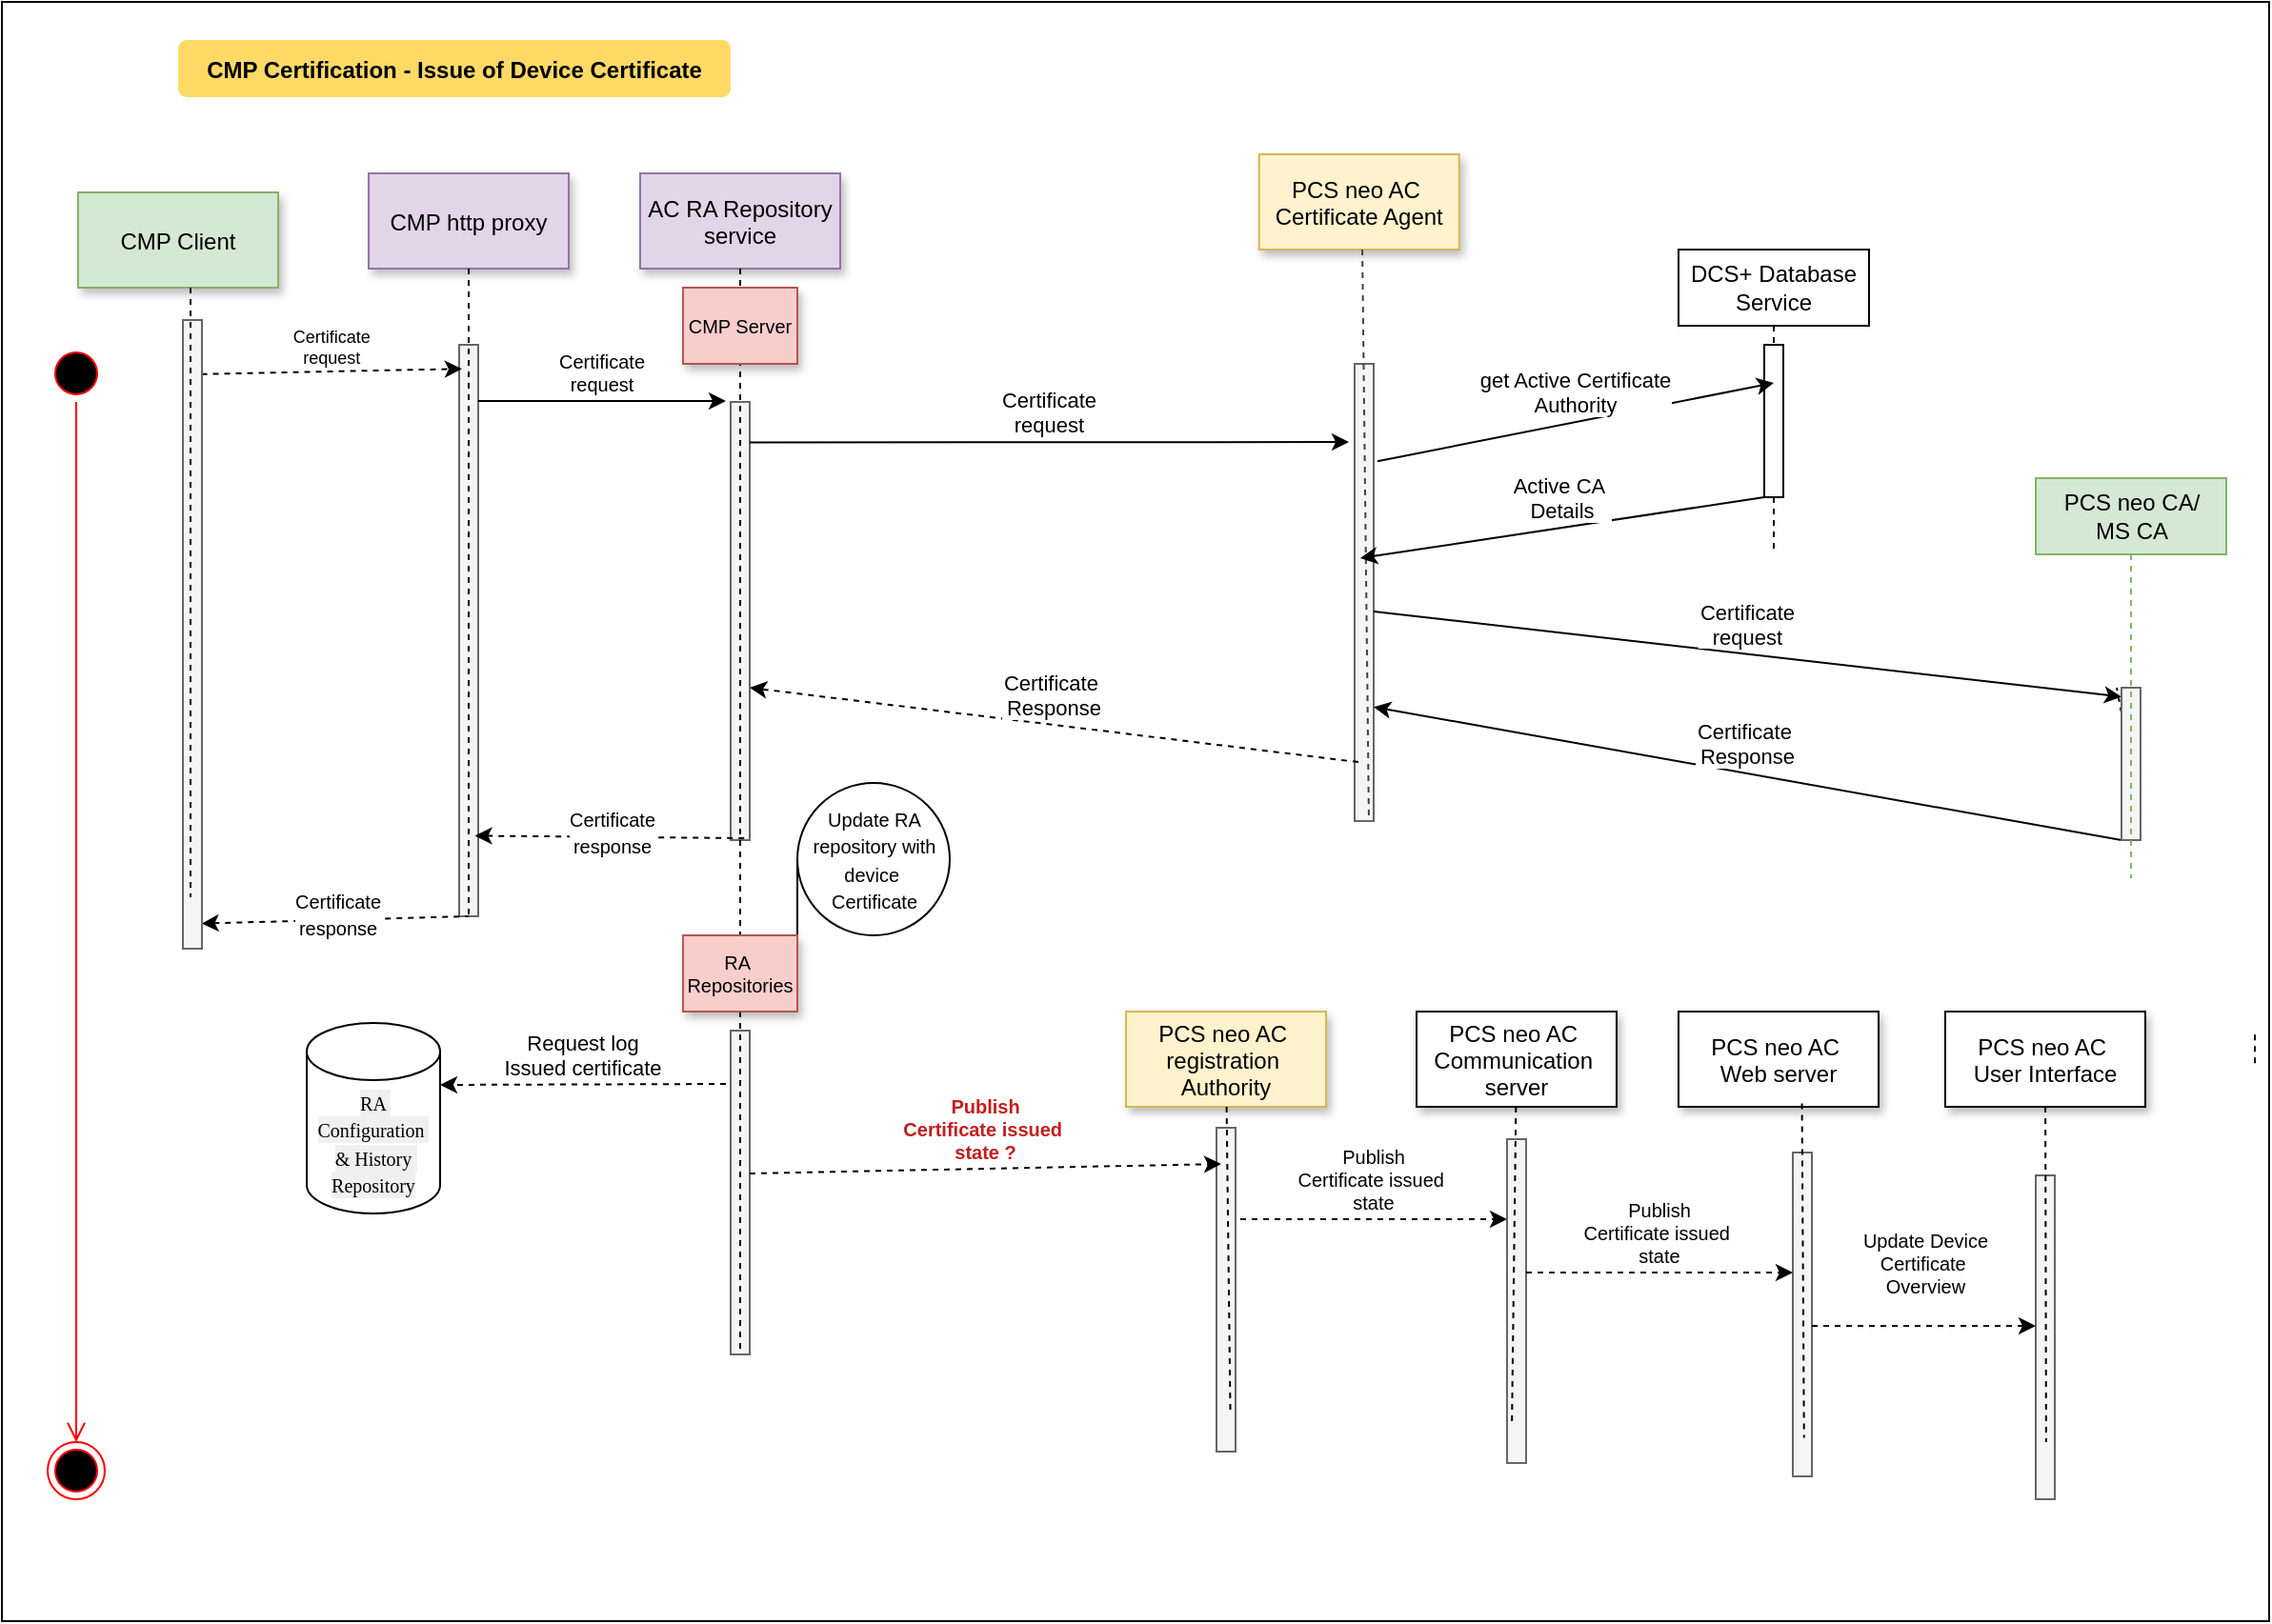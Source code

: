 <mxfile version="26.2.10">
  <diagram name="Page-1" id="9361dd3d-8414-5efd-6122-117bd74ce7a7">
    <mxGraphModel dx="1828" dy="1151" grid="1" gridSize="10" guides="1" tooltips="1" connect="1" arrows="1" fold="1" page="0" pageScale="1.5" pageWidth="826" pageHeight="1169" background="none" math="0" shadow="0">
      <root>
        <mxCell id="0" />
        <mxCell id="1" parent="0" />
        <mxCell id="20" value="" style="" parent="1" vertex="1">
          <mxGeometry x="-40" y="-30" width="1190" height="850" as="geometry" />
        </mxCell>
        <mxCell id="2" value="" style="fillColor=#f5f5f5;strokeColor=#666666;fontColor=#333333;" parent="1" vertex="1">
          <mxGeometry x="200" y="150" width="10" height="300" as="geometry" />
        </mxCell>
        <mxCell id="3" value="Certificate&#xa;request" style="edgeStyle=none;verticalLabelPosition=top;verticalAlign=bottom;labelPosition=left;align=center;spacing=1;fontSize=9;dashed=1;exitX=0.978;exitY=0.086;exitDx=0;exitDy=0;exitPerimeter=0;entryX=0.144;entryY=0.042;entryDx=0;entryDy=0;entryPerimeter=0;" parent="1" source="tpsU3pb73Hbp_vr3Kudf-130" target="2" edge="1">
          <mxGeometry width="100" height="100" as="geometry">
            <mxPoint x="110" y="149.5" as="sourcePoint" />
            <mxPoint x="200" y="149.5" as="targetPoint" />
            <mxPoint as="offset" />
          </mxGeometry>
        </mxCell>
        <mxCell id="4" value="CMP http proxy" style="shadow=1;fillColor=#e1d5e7;strokeColor=#9673a6;" parent="1" vertex="1">
          <mxGeometry x="152.5" y="60" width="105" height="50" as="geometry" />
        </mxCell>
        <mxCell id="6" value="" style="fillColor=#f5f5f5;strokeColor=#666666;fontColor=#333333;" parent="1" vertex="1">
          <mxGeometry x="342.5" y="180" width="10" height="230" as="geometry" />
        </mxCell>
        <mxCell id="7" value="AC RA Repository&#xa;service" style="shadow=1;fillColor=#e1d5e7;strokeColor=#9673a6;" parent="1" vertex="1">
          <mxGeometry x="295" y="60" width="105" height="50" as="geometry" />
        </mxCell>
        <mxCell id="8" value="" style="edgeStyle=none;endArrow=none;dashed=1;entryX=0.5;entryY=1;entryDx=0;entryDy=0;" parent="1" source="7" target="tpsU3pb73Hbp_vr3Kudf-109" edge="1">
          <mxGeometry width="100" height="100" as="geometry">
            <mxPoint x="347.259" y="110" as="sourcePoint" />
            <mxPoint x="347.576" y="165" as="targetPoint" />
          </mxGeometry>
        </mxCell>
        <mxCell id="9" value="Certificate&#xa;request" style="edgeStyle=none;verticalLabelPosition=top;verticalAlign=bottom;fontSize=10;" parent="1" edge="1">
          <mxGeometry x="220" y="92" width="100" height="100" as="geometry">
            <mxPoint x="210" y="179.5" as="sourcePoint" />
            <mxPoint x="340" y="179.5" as="targetPoint" />
          </mxGeometry>
        </mxCell>
        <mxCell id="13" value="Certificate&#xa;request" style="edgeStyle=none;verticalLabelPosition=top;verticalAlign=bottom;entryX=-0.3;entryY=0.171;entryDx=0;entryDy=0;entryPerimeter=0;" parent="1" edge="1" target="21">
          <mxGeometry x="385.455" y="113.916" width="100" height="100" as="geometry">
            <mxPoint x="352.5" y="201.206" as="sourcePoint" />
            <mxPoint x="680" y="201" as="targetPoint" />
          </mxGeometry>
        </mxCell>
        <mxCell id="21" value="" style="fillColor=#f5f5f5;strokeColor=#666666;fontColor=#333333;" parent="1" vertex="1">
          <mxGeometry x="670" y="160" width="10" height="240" as="geometry" />
        </mxCell>
        <mxCell id="22" value="PCS neo AC &#xa;Certificate Agent" style="shadow=1;fillColor=#fff2cc;strokeColor=#d6b656;" parent="1" vertex="1">
          <mxGeometry x="619.86" y="50" width="105" height="50" as="geometry" />
        </mxCell>
        <mxCell id="23" value="" style="edgeStyle=none;endArrow=none;dashed=1;strokeColor=light-dark(#434242, #ffc8c8);entryX=0.75;entryY=1;entryDx=0;entryDy=0;" parent="1" target="21" edge="1">
          <mxGeometry x="614.488" y="175.0" width="100" height="100" as="geometry">
            <mxPoint x="674.042" y="100" as="sourcePoint" />
            <mxPoint x="675.949" y="269.394" as="targetPoint" />
          </mxGeometry>
        </mxCell>
        <mxCell id="33" value="" style="edgeStyle=elbowEdgeStyle;elbow=horizontal;endArrow=none;dashed=1;entryX=0.5;entryY=1;entryDx=0;entryDy=0;" parent="1" source="4" target="2" edge="1">
          <mxGeometry x="230.0" y="310" width="100" height="100" as="geometry">
            <mxPoint x="230.0" y="410" as="sourcePoint" />
            <mxPoint x="330" y="310" as="targetPoint" />
          </mxGeometry>
        </mxCell>
        <mxCell id="34" value="Certificate &#xa;Response" style="elbow=vertical;verticalLabelPosition=top;verticalAlign=bottom;exitX=0;exitY=1;exitDx=0;exitDy=0;rounded=0;" parent="1" source="26" edge="1">
          <mxGeometry x="550" y="261.736" width="100" height="100" as="geometry">
            <mxPoint x="1075" y="340" as="sourcePoint" />
            <mxPoint x="680" y="340.13" as="targetPoint" />
          </mxGeometry>
        </mxCell>
        <mxCell id="52" value="" style="edgeStyle=none;endArrow=none;dashed=1" parent="1" source="tpsU3pb73Hbp_vr3Kudf-97" edge="1">
          <mxGeometry x="376.571" y="339.697" width="100" height="100" as="geometry">
            <mxPoint x="451.736" y="284.697" as="sourcePoint" />
            <mxPoint x="347.5" y="464.167" as="targetPoint" />
          </mxGeometry>
        </mxCell>
        <mxCell id="56" value="" style="edgeStyle=none;endArrow=none;dashed=1" parent="1" edge="1">
          <mxGeometry x="1204.071" y="380.087" width="100" height="100" as="geometry">
            <mxPoint x="1142.5" y="512.083" as="sourcePoint" />
            <mxPoint x="1142.5" y="530" as="targetPoint" />
          </mxGeometry>
        </mxCell>
        <mxCell id="71" value="CMP Certification - Issue of Device Certificate" style="rounded=1;fontStyle=1;fillColor=#FFD966;strokeColor=none" parent="1" vertex="1">
          <mxGeometry x="52.5" y="-10" width="290" height="30" as="geometry" />
        </mxCell>
        <mxCell id="tpsU3pb73Hbp_vr3Kudf-94" value="CMP Server" style="shadow=1;fillColor=#f8cecc;strokeColor=#b85450;fontSize=10;" parent="1" vertex="1">
          <mxGeometry x="317.5" y="120" width="60" height="40" as="geometry" />
        </mxCell>
        <mxCell id="tpsU3pb73Hbp_vr3Kudf-95" value="Certificate&#xa;request" style="edgeStyle=none;verticalLabelPosition=top;verticalAlign=bottom;entryX=0;entryY=0.059;entryDx=0;entryDy=0;entryPerimeter=0;" parent="1" target="26" edge="1">
          <mxGeometry width="100" height="100" as="geometry">
            <mxPoint x="680" y="290" as="sourcePoint" />
            <mxPoint x="1074" y="350.758" as="targetPoint" />
            <mxPoint as="offset" />
          </mxGeometry>
        </mxCell>
        <mxCell id="tpsU3pb73Hbp_vr3Kudf-96" value="Certificate &#xa;Response" style="elbow=vertical;verticalLabelPosition=top;verticalAlign=bottom;dashed=1;exitX=0.2;exitY=0.871;exitDx=0;exitDy=0;exitPerimeter=0;" parent="1" source="21" edge="1">
          <mxGeometry x="550" y="261.736" width="100" height="100" as="geometry">
            <mxPoint x="470.0" y="330.0" as="sourcePoint" />
            <mxPoint x="352.5" y="330.0" as="targetPoint" />
          </mxGeometry>
        </mxCell>
        <mxCell id="tpsU3pb73Hbp_vr3Kudf-104" value="&lt;font style=&quot;font-size: 10px;&quot;&gt;Update RA repository with device&amp;nbsp;&lt;/font&gt;&lt;div&gt;&lt;font style=&quot;font-size: 10px;&quot;&gt;Certificate&lt;/font&gt;&lt;/div&gt;" style="shape=tapeData;whiteSpace=wrap;html=1;perimeter=ellipsePerimeter;direction=south;" parent="1" vertex="1">
          <mxGeometry x="377.5" y="380" width="80" height="80" as="geometry" />
        </mxCell>
        <mxCell id="tpsU3pb73Hbp_vr3Kudf-105" value="" style="edgeStyle=none;verticalLabelPosition=top;verticalAlign=bottom;endArrow=none;startArrow=classic;dashed=1;exitX=0.824;exitY=0.929;exitDx=0;exitDy=0;exitPerimeter=0;" parent="1" edge="1">
          <mxGeometry x="220" y="172.259" width="100" height="100" as="geometry">
            <mxPoint x="208.24" y="407.7" as="sourcePoint" />
            <mxPoint x="350" y="409" as="targetPoint" />
          </mxGeometry>
        </mxCell>
        <mxCell id="tpsU3pb73Hbp_vr3Kudf-121" value="Text" style="edgeLabel;html=1;align=center;verticalAlign=middle;resizable=0;points=[];" parent="tpsU3pb73Hbp_vr3Kudf-105" vertex="1" connectable="0">
          <mxGeometry relative="1" as="geometry">
            <mxPoint x="2" y="-2" as="offset" />
          </mxGeometry>
        </mxCell>
        <mxCell id="tpsU3pb73Hbp_vr3Kudf-126" value="&lt;span style=&quot;font-size: 10px;&quot;&gt;Certificate&lt;/span&gt;&lt;br style=&quot;padding: 0px; margin: 0px; font-size: 10px;&quot;&gt;&lt;span style=&quot;font-size: 10px;&quot;&gt;response&lt;/span&gt;" style="edgeLabel;html=1;align=center;verticalAlign=middle;resizable=0;points=[];" parent="tpsU3pb73Hbp_vr3Kudf-105" vertex="1" connectable="0">
          <mxGeometry relative="1" as="geometry">
            <mxPoint x="1" y="-3" as="offset" />
          </mxGeometry>
        </mxCell>
        <mxCell id="tpsU3pb73Hbp_vr3Kudf-108" value="PCS neo AC &#xa;registration &#xa;Authority" style="shadow=1;fillColor=#fff2cc;strokeColor=#d6b656;" parent="1" vertex="1">
          <mxGeometry x="550" y="500" width="105" height="50" as="geometry" />
        </mxCell>
        <mxCell id="tpsU3pb73Hbp_vr3Kudf-109" value="" style="fillColor=#f5f5f5;strokeColor=#666666;fontColor=#333333;" parent="1" vertex="1">
          <mxGeometry x="342.5" y="510" width="10" height="170" as="geometry" />
        </mxCell>
        <mxCell id="tpsU3pb73Hbp_vr3Kudf-111" value="" style="fillColor=#f5f5f5;strokeColor=#666666;fontColor=#333333;" parent="1" vertex="1">
          <mxGeometry x="597.5" y="561" width="10" height="170" as="geometry" />
        </mxCell>
        <mxCell id="tpsU3pb73Hbp_vr3Kudf-112" value="Publish&#xa;Certificate issued &#xa;state ?" style="edgeStyle=none;verticalLabelPosition=top;verticalAlign=bottom;fontSize=10;fontColor=light-dark(#c31d1d, #ededed);fontStyle=1;dashed=1;" parent="1" edge="1">
          <mxGeometry x="220" y="92" width="100" height="100" as="geometry">
            <mxPoint x="352.5" y="585" as="sourcePoint" />
            <mxPoint x="600" y="580" as="targetPoint" />
          </mxGeometry>
        </mxCell>
        <mxCell id="tpsU3pb73Hbp_vr3Kudf-113" value="PCS neo AC &#xa;Communication &#xa;server" style="shadow=1;" parent="1" vertex="1">
          <mxGeometry x="702.5" y="500" width="105" height="50" as="geometry" />
        </mxCell>
        <mxCell id="tpsU3pb73Hbp_vr3Kudf-114" value="" style="fillColor=#f5f5f5;strokeColor=#666666;fontColor=#333333;" parent="1" vertex="1">
          <mxGeometry x="750" y="567" width="10" height="170" as="geometry" />
        </mxCell>
        <mxCell id="tpsU3pb73Hbp_vr3Kudf-115" value="Publish&#xa;Certificate issued &#xa;state" style="edgeStyle=none;verticalLabelPosition=top;verticalAlign=bottom;fontSize=10;entryX=0.685;entryY=0.201;entryDx=0;entryDy=0;entryPerimeter=0;dashed=1;" parent="1" edge="1">
          <mxGeometry x="220" y="92" width="100" height="100" as="geometry">
            <mxPoint x="610" y="609" as="sourcePoint" />
            <mxPoint x="750" y="609" as="targetPoint" />
          </mxGeometry>
        </mxCell>
        <mxCell id="tpsU3pb73Hbp_vr3Kudf-116" value="PCS neo AC &#xa;Web server" style="shadow=1;" parent="1" vertex="1">
          <mxGeometry x="840" y="500" width="105" height="50" as="geometry" />
        </mxCell>
        <mxCell id="tpsU3pb73Hbp_vr3Kudf-117" value="" style="fillColor=#f5f5f5;strokeColor=#666666;fontColor=#333333;" parent="1" vertex="1">
          <mxGeometry x="900" y="574" width="10" height="170" as="geometry" />
        </mxCell>
        <mxCell id="tpsU3pb73Hbp_vr3Kudf-118" value="Publish&#xa;Certificate issued &#xa;state" style="edgeStyle=none;verticalLabelPosition=top;verticalAlign=bottom;fontSize=10;entryX=0.685;entryY=0.201;entryDx=0;entryDy=0;entryPerimeter=0;dashed=1;" parent="1" edge="1">
          <mxGeometry x="220" y="92" width="100" height="100" as="geometry">
            <mxPoint x="760" y="637" as="sourcePoint" />
            <mxPoint x="900" y="637" as="targetPoint" />
          </mxGeometry>
        </mxCell>
        <mxCell id="tpsU3pb73Hbp_vr3Kudf-120" value="Request log&#xa;Issued certificate" style="elbow=vertical;verticalLabelPosition=top;verticalAlign=bottom;entryX=1;entryY=0;entryDx=0;entryDy=32.5;entryPerimeter=0;rounded=0;dashed=1;" parent="1" target="MW0LwDIXi_1UaB2y2jER-86" edge="1">
          <mxGeometry width="100" height="100" as="geometry">
            <mxPoint x="340" y="538" as="sourcePoint" />
            <mxPoint x="202.5" y="540" as="targetPoint" />
          </mxGeometry>
        </mxCell>
        <mxCell id="tpsU3pb73Hbp_vr3Kudf-122" value="PCS neo AC &#xa;User Interface" style="shadow=1;" parent="1" vertex="1">
          <mxGeometry x="980" y="500" width="105" height="50" as="geometry" />
        </mxCell>
        <mxCell id="tpsU3pb73Hbp_vr3Kudf-123" value="" style="fillColor=#f5f5f5;strokeColor=#666666;fontColor=#333333;" parent="1" vertex="1">
          <mxGeometry x="1027.5" y="586" width="10" height="170" as="geometry" />
        </mxCell>
        <mxCell id="tpsU3pb73Hbp_vr3Kudf-124" value="Update Device&#xa;Certificate &#xa;Overview&#xa;" style="edgeStyle=none;verticalLabelPosition=top;verticalAlign=bottom;fontSize=10;entryX=0.685;entryY=0.201;entryDx=0;entryDy=0;entryPerimeter=0;dashed=1;" parent="1" edge="1">
          <mxGeometry width="100" height="100" as="geometry">
            <mxPoint x="910" y="665" as="sourcePoint" />
            <mxPoint x="1027.5" y="665" as="targetPoint" />
            <mxPoint x="1" as="offset" />
          </mxGeometry>
        </mxCell>
        <mxCell id="tpsU3pb73Hbp_vr3Kudf-127" value="" style="edgeStyle=none;verticalLabelPosition=top;verticalAlign=bottom;endArrow=none;startArrow=classic;dashed=1;exitX=0.978;exitY=0.96;exitDx=0;exitDy=0;exitPerimeter=0;entryX=0.5;entryY=1;entryDx=0;entryDy=0;" parent="1" source="tpsU3pb73Hbp_vr3Kudf-130" target="2" edge="1">
          <mxGeometry x="220" y="172.259" width="100" height="100" as="geometry">
            <mxPoint x="68" y="264.5" as="sourcePoint" />
            <mxPoint x="210" y="265.5" as="targetPoint" />
          </mxGeometry>
        </mxCell>
        <mxCell id="tpsU3pb73Hbp_vr3Kudf-128" value="Text" style="edgeLabel;html=1;align=center;verticalAlign=middle;resizable=0;points=[];" parent="tpsU3pb73Hbp_vr3Kudf-127" vertex="1" connectable="0">
          <mxGeometry relative="1" as="geometry">
            <mxPoint x="2" y="-2" as="offset" />
          </mxGeometry>
        </mxCell>
        <mxCell id="tpsU3pb73Hbp_vr3Kudf-129" value="&lt;span style=&quot;font-size: 10px;&quot;&gt;Certificate&lt;/span&gt;&lt;br style=&quot;padding: 0px; margin: 0px; font-size: 10px;&quot;&gt;&lt;span style=&quot;font-size: 10px;&quot;&gt;response&lt;/span&gt;" style="edgeLabel;html=1;align=center;verticalAlign=middle;resizable=0;points=[];" parent="tpsU3pb73Hbp_vr3Kudf-127" vertex="1" connectable="0">
          <mxGeometry relative="1" as="geometry">
            <mxPoint x="1" y="-3" as="offset" />
          </mxGeometry>
        </mxCell>
        <mxCell id="tpsU3pb73Hbp_vr3Kudf-130" value="" style="fillColor=#f5f5f5;strokeColor=#666666;fillStyle=auto;fontColor=#333333;" parent="1" vertex="1">
          <mxGeometry x="55" y="137" width="10" height="330" as="geometry" />
        </mxCell>
        <mxCell id="tpsU3pb73Hbp_vr3Kudf-131" value="CMP Client" style="shadow=1;fillColor=#d5e8d4;strokeColor=#82b366;" parent="1" vertex="1">
          <mxGeometry y="70" width="105" height="50" as="geometry" />
        </mxCell>
        <mxCell id="tpsU3pb73Hbp_vr3Kudf-132" value="" style="elbow=horizontal;endArrow=none;dashed=1;rounded=0;" parent="1" edge="1">
          <mxGeometry x="230.0" y="310" width="100" height="100" as="geometry">
            <mxPoint x="59" y="120" as="sourcePoint" />
            <mxPoint x="59" y="440" as="targetPoint" />
          </mxGeometry>
        </mxCell>
        <mxCell id="tpsU3pb73Hbp_vr3Kudf-133" value="" style="edgeStyle=none;endArrow=none;dashed=1;entryX=0.256;entryY=0.876;entryDx=0;entryDy=0;entryPerimeter=0;" parent="1" source="tpsU3pb73Hbp_vr3Kudf-113" target="tpsU3pb73Hbp_vr3Kudf-114" edge="1">
          <mxGeometry x="272.335" y="165" width="100" height="100" as="geometry">
            <mxPoint x="613" y="560" as="sourcePoint" />
            <mxPoint x="615" y="722" as="targetPoint" />
          </mxGeometry>
        </mxCell>
        <mxCell id="tpsU3pb73Hbp_vr3Kudf-134" value="" style="edgeStyle=none;endArrow=none;dashed=1;entryX=0.589;entryY=0.881;entryDx=0;entryDy=0;entryPerimeter=0;exitX=0.617;exitY=0.964;exitDx=0;exitDy=0;exitPerimeter=0;" parent="1" source="tpsU3pb73Hbp_vr3Kudf-116" target="tpsU3pb73Hbp_vr3Kudf-117" edge="1">
          <mxGeometry x="272.335" y="165" width="100" height="100" as="geometry">
            <mxPoint x="906" y="540" as="sourcePoint" />
            <mxPoint x="763" y="726" as="targetPoint" />
          </mxGeometry>
        </mxCell>
        <mxCell id="tpsU3pb73Hbp_vr3Kudf-135" value="" style="edgeStyle=none;endArrow=none;dashed=1;entryX=0.589;entryY=0.881;entryDx=0;entryDy=0;entryPerimeter=0;" parent="1" source="tpsU3pb73Hbp_vr3Kudf-122" edge="1">
          <mxGeometry x="272.335" y="165" width="100" height="100" as="geometry">
            <mxPoint x="1031.94" y="550" as="sourcePoint" />
            <mxPoint x="1032.94" y="726" as="targetPoint" />
          </mxGeometry>
        </mxCell>
        <mxCell id="tpsU3pb73Hbp_vr3Kudf-98" value="" style="edgeStyle=none;endArrow=none;dashed=1;entryX=0.5;entryY=1;entryDx=0;entryDy=0;" parent="1" source="6" target="tpsU3pb73Hbp_vr3Kudf-109" edge="1">
          <mxGeometry width="100" height="100" as="geometry">
            <mxPoint x="348" y="350" as="sourcePoint" />
            <mxPoint x="347.5" y="464.167" as="targetPoint" />
          </mxGeometry>
        </mxCell>
        <mxCell id="25" value="" style="edgeStyle=none;endArrow=none;dashed=1;" parent="1" source="26" edge="1">
          <mxGeometry x="727.335" y="165" width="100" height="100" as="geometry">
            <mxPoint x="802.259" y="110" as="sourcePoint" />
            <mxPoint x="1070" y="330" as="targetPoint" />
          </mxGeometry>
        </mxCell>
        <mxCell id="tpsU3pb73Hbp_vr3Kudf-110" value="" style="edgeStyle=none;endArrow=none;dashed=1;entryX=0.728;entryY=0.886;entryDx=0;entryDy=0;entryPerimeter=0;" parent="1" source="tpsU3pb73Hbp_vr3Kudf-108" target="tpsU3pb73Hbp_vr3Kudf-111" edge="1">
          <mxGeometry x="272.335" y="165" width="100" height="100" as="geometry">
            <mxPoint x="514" y="560" as="sourcePoint" />
            <mxPoint x="514" y="630" as="targetPoint" />
          </mxGeometry>
        </mxCell>
        <mxCell id="tpsU3pb73Hbp_vr3Kudf-97" value="RA &#xa;Repositories" style="shadow=1;fillColor=#f8cecc;strokeColor=#b85450;fontSize=10;" parent="1" vertex="1">
          <mxGeometry x="317.5" y="460" width="60" height="40" as="geometry" />
        </mxCell>
        <mxCell id="MW0LwDIXi_1UaB2y2jER-86" value="&lt;span style=&quot;white-space-collapse: preserve; background-color: rgb(240, 240, 240);&quot;&gt;&lt;font style=&quot;font-size: 10px;&quot; face=&quot;Verdana&quot;&gt;RA Configuration &lt;/font&gt;&lt;/span&gt;&lt;div style=&quot;text-wrap-mode: nowrap;&quot;&gt;&lt;span style=&quot;white-space: pre-wrap; background-color: rgb(240, 240, 240);&quot;&gt;&lt;font style=&quot;font-size: 10px;&quot; face=&quot;Verdana&quot;&gt;&amp;amp; History Repository&lt;/font&gt;&lt;/span&gt;&lt;/div&gt;" style="shape=cylinder3;whiteSpace=wrap;html=1;boundedLbl=1;backgroundOutline=1;size=15;" parent="1" vertex="1">
          <mxGeometry x="120" y="506" width="70" height="100" as="geometry" />
        </mxCell>
        <mxCell id="Is4iTqQXxizPJRzEhbcF-87" value="" style="ellipse;html=1;shape=startState;fillColor=#000000;strokeColor=#ff0000;" parent="1" vertex="1">
          <mxGeometry x="-16" y="150" width="30" height="30" as="geometry" />
        </mxCell>
        <mxCell id="Is4iTqQXxizPJRzEhbcF-88" value="" style="edgeStyle=orthogonalEdgeStyle;html=1;verticalAlign=bottom;endArrow=open;endSize=8;strokeColor=#ff0000;rounded=0;" parent="1" source="Is4iTqQXxizPJRzEhbcF-87" target="Is4iTqQXxizPJRzEhbcF-89" edge="1">
          <mxGeometry relative="1" as="geometry">
            <mxPoint x="-1" y="240" as="targetPoint" />
          </mxGeometry>
        </mxCell>
        <mxCell id="Is4iTqQXxizPJRzEhbcF-89" value="" style="ellipse;html=1;shape=endState;fillColor=#000000;strokeColor=#ff0000;" parent="1" vertex="1">
          <mxGeometry x="-16" y="726" width="30" height="30" as="geometry" />
        </mxCell>
        <mxCell id="26" value="" style="fillColor=#f5f5f5;strokeColor=#666666;fontColor=#333333;" parent="1" vertex="1">
          <mxGeometry x="1072.5" y="330" width="10" height="80" as="geometry" />
        </mxCell>
        <mxCell id="Uv0FmJ8d9HDE5DQaxW66-77" value="&lt;span style=&quot;text-wrap-mode: nowrap;&quot;&gt;PCS neo CA/&lt;/span&gt;&lt;br style=&quot;padding: 0px; margin: 0px; text-wrap-mode: nowrap;&quot;&gt;&lt;span style=&quot;text-wrap-mode: nowrap;&quot;&gt;MS CA&lt;/span&gt;" style="shape=umlLifeline;perimeter=lifelinePerimeter;whiteSpace=wrap;html=1;container=1;dropTarget=0;collapsible=0;recursiveResize=0;outlineConnect=0;portConstraint=eastwest;newEdgeStyle={&quot;curved&quot;:0,&quot;rounded&quot;:0};fillColor=#d5e8d4;strokeColor=#82b366;" vertex="1" parent="1">
          <mxGeometry x="1027.5" y="220" width="100" height="210" as="geometry" />
        </mxCell>
        <mxCell id="Uv0FmJ8d9HDE5DQaxW66-76" value="DCS+ Database Service" style="shape=umlLifeline;perimeter=lifelinePerimeter;whiteSpace=wrap;html=1;container=1;dropTarget=0;collapsible=0;recursiveResize=0;outlineConnect=0;portConstraint=eastwest;newEdgeStyle={&quot;curved&quot;:0,&quot;rounded&quot;:0};" vertex="1" parent="1">
          <mxGeometry x="840" y="100" width="100" height="160" as="geometry" />
        </mxCell>
        <mxCell id="Uv0FmJ8d9HDE5DQaxW66-78" value="" style="html=1;points=[[0,0,0,0,5],[0,1,0,0,-5],[1,0,0,0,5],[1,1,0,0,-5]];perimeter=orthogonalPerimeter;outlineConnect=0;targetShapes=umlLifeline;portConstraint=eastwest;newEdgeStyle={&quot;curved&quot;:0,&quot;rounded&quot;:0};" vertex="1" parent="Uv0FmJ8d9HDE5DQaxW66-76">
          <mxGeometry x="45" y="50" width="10" height="80" as="geometry" />
        </mxCell>
        <mxCell id="Uv0FmJ8d9HDE5DQaxW66-79" value="get Active Certificate&#xa;Authority" style="edgeStyle=none;verticalLabelPosition=top;verticalAlign=bottom;entryX=0.5;entryY=0.25;entryDx=0;entryDy=0;entryPerimeter=0;exitX=1.2;exitY=0.213;exitDx=0;exitDy=0;exitPerimeter=0;" edge="1" parent="1" source="21" target="Uv0FmJ8d9HDE5DQaxW66-78">
          <mxGeometry x="385.455" y="113.916" width="100" height="100" as="geometry">
            <mxPoint x="580" y="179.206" as="sourcePoint" />
            <mxPoint x="894.5" y="179" as="targetPoint" />
          </mxGeometry>
        </mxCell>
        <mxCell id="Uv0FmJ8d9HDE5DQaxW66-80" value="Active CA &#xa;Details" style="elbow=vertical;verticalLabelPosition=top;verticalAlign=bottom;rounded=0;entryX=0.3;entryY=0.425;entryDx=0;entryDy=0;entryPerimeter=0;" edge="1" parent="1" source="Uv0FmJ8d9HDE5DQaxW66-78" target="21">
          <mxGeometry x="550" y="261.736" width="100" height="100" as="geometry">
            <mxPoint x="1083" y="420" as="sourcePoint" />
            <mxPoint x="670" y="270" as="targetPoint" />
          </mxGeometry>
        </mxCell>
      </root>
    </mxGraphModel>
  </diagram>
</mxfile>
